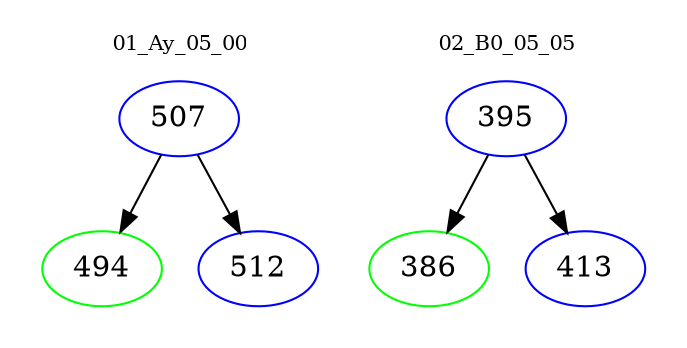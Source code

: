 digraph{
subgraph cluster_0 {
color = white
label = "01_Ay_05_00";
fontsize=10;
T0_507 [label="507", color="blue"]
T0_507 -> T0_494 [color="black"]
T0_494 [label="494", color="green"]
T0_507 -> T0_512 [color="black"]
T0_512 [label="512", color="blue"]
}
subgraph cluster_1 {
color = white
label = "02_B0_05_05";
fontsize=10;
T1_395 [label="395", color="blue"]
T1_395 -> T1_386 [color="black"]
T1_386 [label="386", color="green"]
T1_395 -> T1_413 [color="black"]
T1_413 [label="413", color="blue"]
}
}
